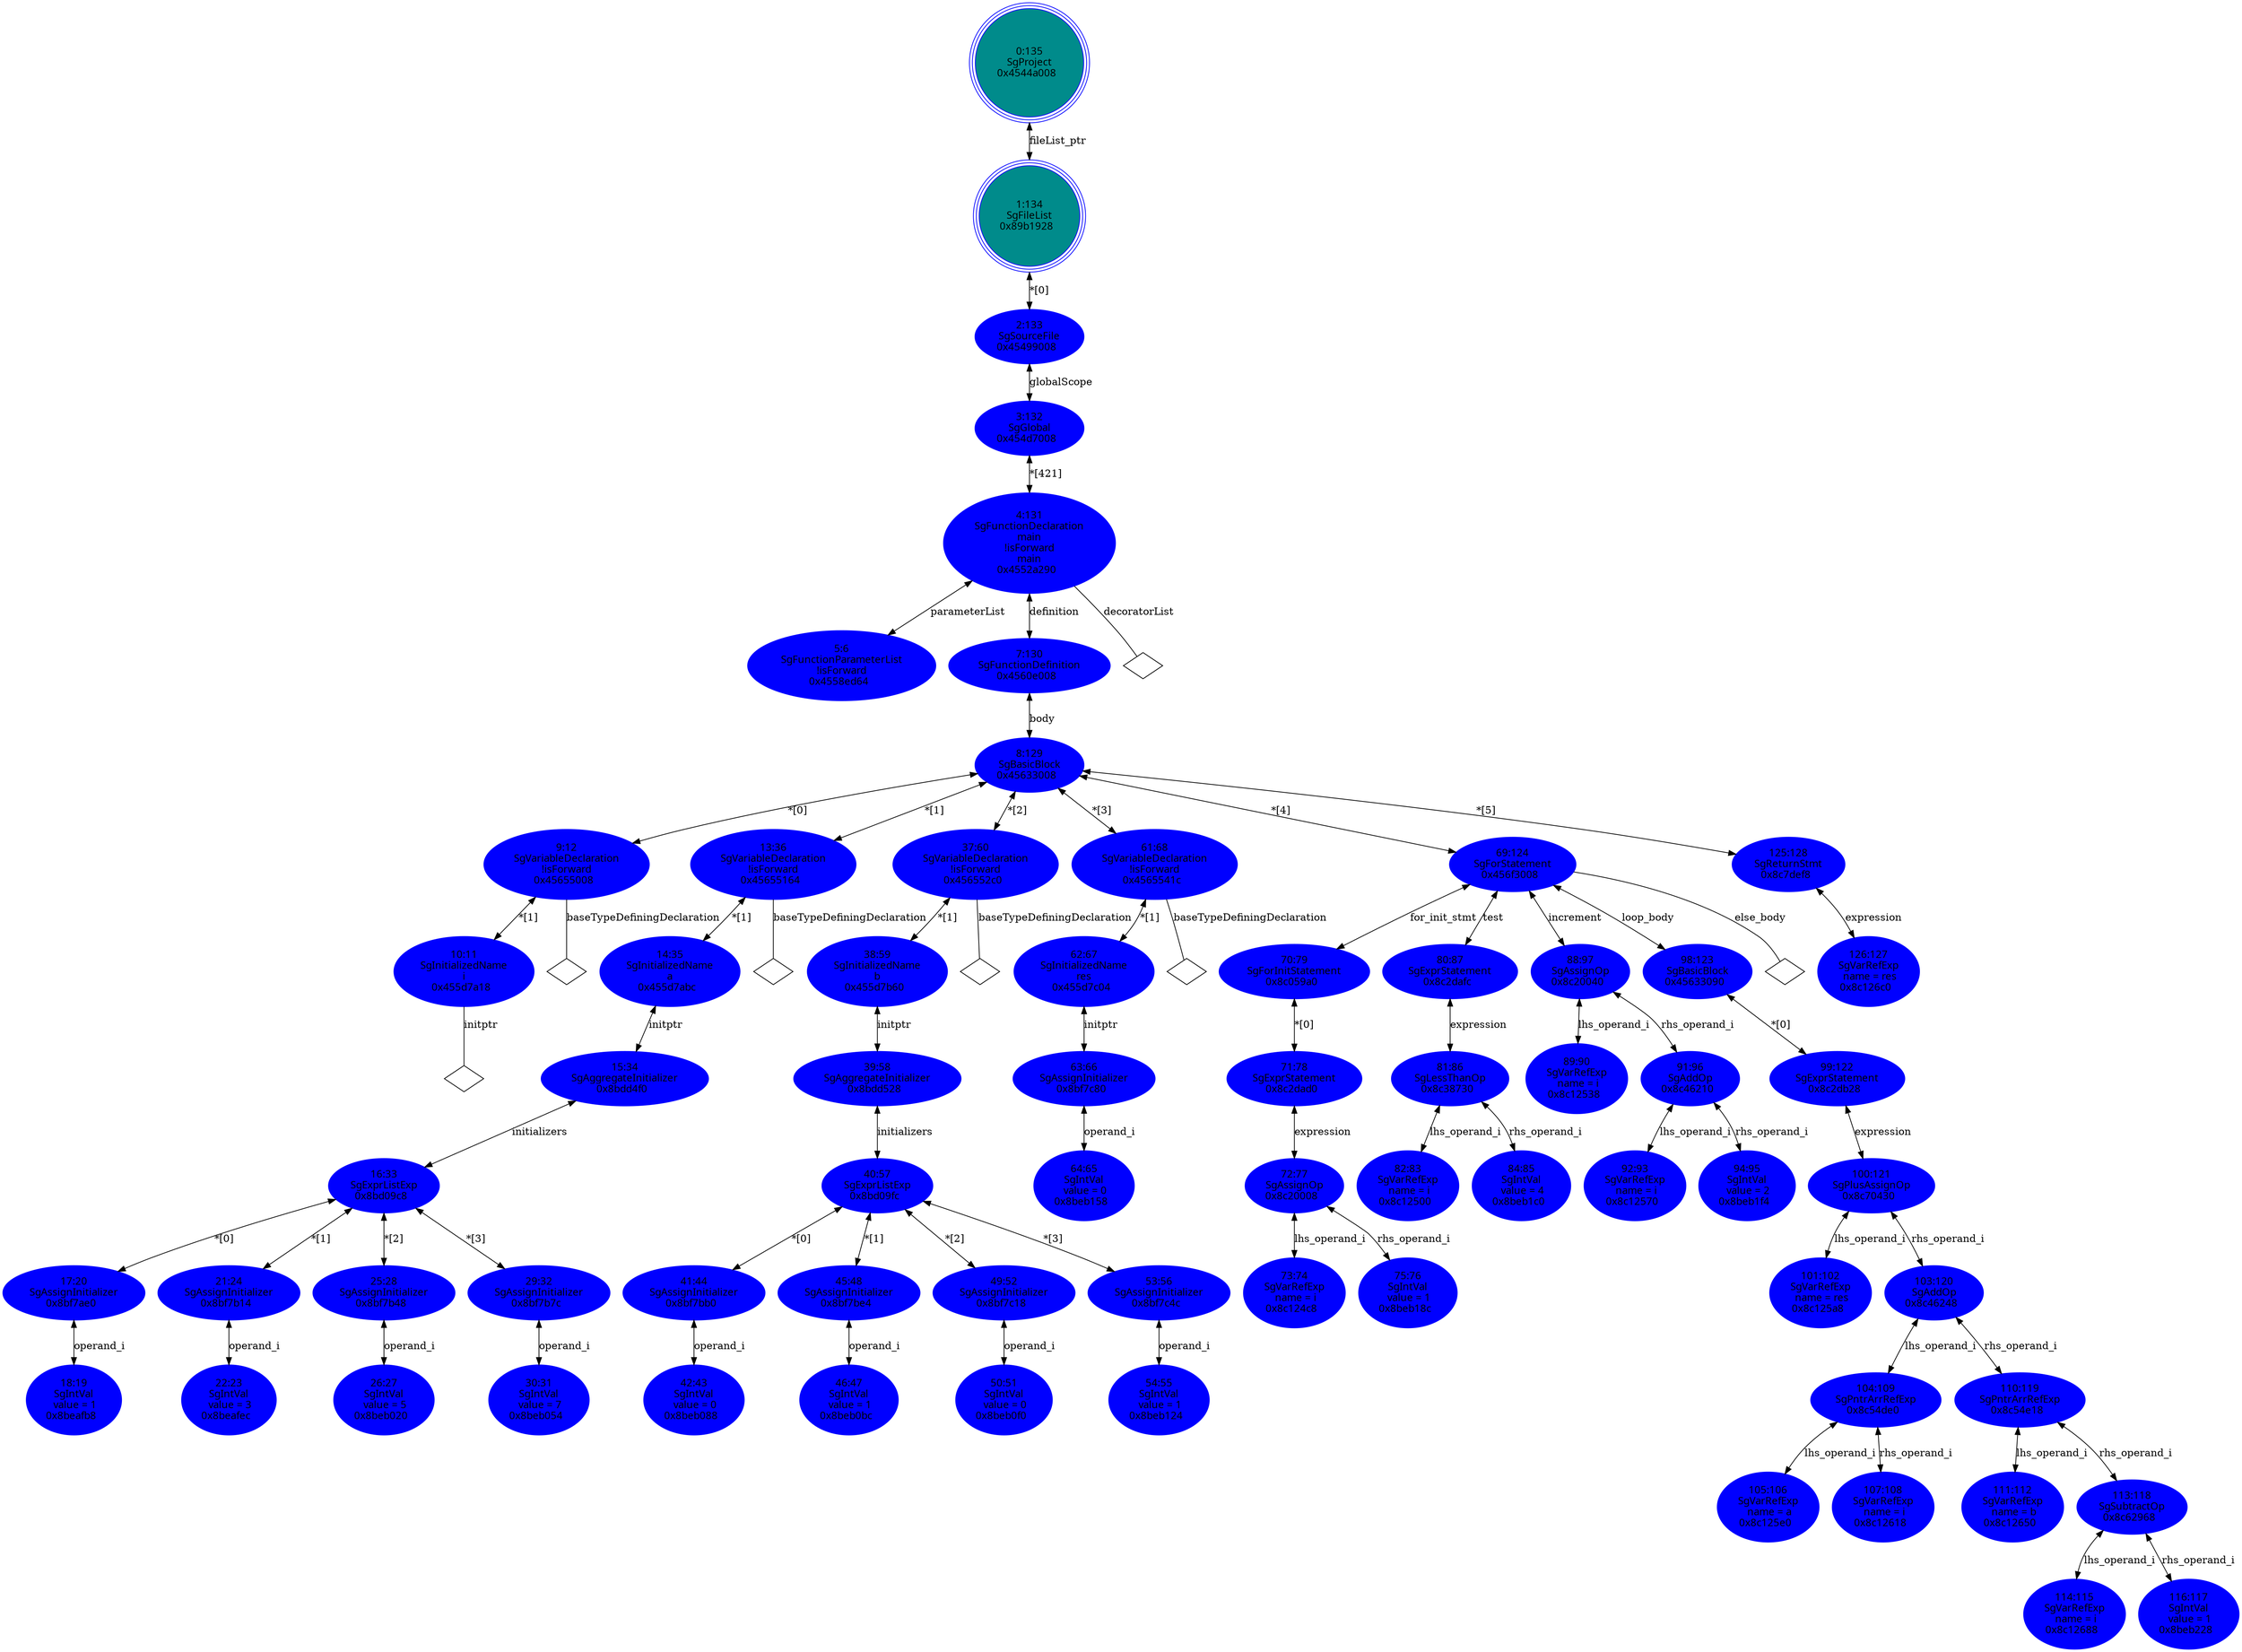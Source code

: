 digraph "GDOT/AST.dot" {
"0x4558ed64"[label="5:6\nSgFunctionParameterList\n!isForward\n0x4558ed64  " shape=ellipse,regular=0,URL="\N",tooltip="more info at \N",sides=6,peripheries=1,color="blue",fillcolor=blue1,fontname="7x13bold",fontcolor=black,style=filled];
"0x455d7a18"[label="10:11\nSgInitializedName\ni\n0x455d7a18  " shape=ellipse,regular=0,URL="\N",tooltip="more info at \N",sides=6,peripheries=1,color="blue",fillcolor=blue1,fontname="7x13bold",fontcolor=black,style=filled];
"0x455d7a18" -> "0x455d7a18__initptr__null"[label="initptr" dir=none ];
"0x455d7a18__initptr__null"[label="" shape=diamond ];
"0x45655008"[label="9:12\nSgVariableDeclaration\n!isForward\n0x45655008  " shape=ellipse,regular=0,URL="\N",tooltip="more info at \N",sides=6,peripheries=1,color="blue",fillcolor=blue1,fontname="7x13bold",fontcolor=black,style=filled];
"0x45655008" -> "0x45655008__baseTypeDefiningDeclaration__null"[label="baseTypeDefiningDeclaration" dir=none ];
"0x45655008__baseTypeDefiningDeclaration__null"[label="" shape=diamond ];
"0x45655008" -> "0x455d7a18"[label="*[1]" dir=both ];
"0x8beafb8"[label="18:19\nSgIntVal\n value = 1\n0x8beafb8  " shape=ellipse,regular=0,URL="\N",tooltip="more info at \N",sides=6,peripheries=1,color="blue",fillcolor=blue1,fontname="7x13bold",fontcolor=black,style=filled];
"0x8bf7ae0"[label="17:20\nSgAssignInitializer\n0x8bf7ae0  " shape=ellipse,regular=0,URL="\N",tooltip="more info at \N",sides=6,peripheries=1,color="blue",fillcolor=blue1,fontname="7x13bold",fontcolor=black,style=filled];
"0x8bf7ae0" -> "0x8beafb8"[label="operand_i" dir=both ];
"0x8beafec"[label="22:23\nSgIntVal\n value = 3\n0x8beafec  " shape=ellipse,regular=0,URL="\N",tooltip="more info at \N",sides=6,peripheries=1,color="blue",fillcolor=blue1,fontname="7x13bold",fontcolor=black,style=filled];
"0x8bf7b14"[label="21:24\nSgAssignInitializer\n0x8bf7b14  " shape=ellipse,regular=0,URL="\N",tooltip="more info at \N",sides=6,peripheries=1,color="blue",fillcolor=blue1,fontname="7x13bold",fontcolor=black,style=filled];
"0x8bf7b14" -> "0x8beafec"[label="operand_i" dir=both ];
"0x8beb020"[label="26:27\nSgIntVal\n value = 5\n0x8beb020  " shape=ellipse,regular=0,URL="\N",tooltip="more info at \N",sides=6,peripheries=1,color="blue",fillcolor=blue1,fontname="7x13bold",fontcolor=black,style=filled];
"0x8bf7b48"[label="25:28\nSgAssignInitializer\n0x8bf7b48  " shape=ellipse,regular=0,URL="\N",tooltip="more info at \N",sides=6,peripheries=1,color="blue",fillcolor=blue1,fontname="7x13bold",fontcolor=black,style=filled];
"0x8bf7b48" -> "0x8beb020"[label="operand_i" dir=both ];
"0x8beb054"[label="30:31\nSgIntVal\n value = 7\n0x8beb054  " shape=ellipse,regular=0,URL="\N",tooltip="more info at \N",sides=6,peripheries=1,color="blue",fillcolor=blue1,fontname="7x13bold",fontcolor=black,style=filled];
"0x8bf7b7c"[label="29:32\nSgAssignInitializer\n0x8bf7b7c  " shape=ellipse,regular=0,URL="\N",tooltip="more info at \N",sides=6,peripheries=1,color="blue",fillcolor=blue1,fontname="7x13bold",fontcolor=black,style=filled];
"0x8bf7b7c" -> "0x8beb054"[label="operand_i" dir=both ];
"0x8bd09c8"[label="16:33\nSgExprListExp\n0x8bd09c8  " shape=ellipse,regular=0,URL="\N",tooltip="more info at \N",sides=6,peripheries=1,color="blue",fillcolor=blue1,fontname="7x13bold",fontcolor=black,style=filled];
"0x8bd09c8" -> "0x8bf7ae0"[label="*[0]" dir=both ];
"0x8bd09c8" -> "0x8bf7b14"[label="*[1]" dir=both ];
"0x8bd09c8" -> "0x8bf7b48"[label="*[2]" dir=both ];
"0x8bd09c8" -> "0x8bf7b7c"[label="*[3]" dir=both ];
"0x8bdd4f0"[label="15:34\nSgAggregateInitializer\n0x8bdd4f0  " shape=ellipse,regular=0,URL="\N",tooltip="more info at \N",sides=6,peripheries=1,color="blue",fillcolor=blue1,fontname="7x13bold",fontcolor=black,style=filled];
"0x8bdd4f0" -> "0x8bd09c8"[label="initializers" dir=both ];
"0x455d7abc"[label="14:35\nSgInitializedName\na\n0x455d7abc  " shape=ellipse,regular=0,URL="\N",tooltip="more info at \N",sides=6,peripheries=1,color="blue",fillcolor=blue1,fontname="7x13bold",fontcolor=black,style=filled];
"0x455d7abc" -> "0x8bdd4f0"[label="initptr" dir=both ];
"0x45655164"[label="13:36\nSgVariableDeclaration\n!isForward\n0x45655164  " shape=ellipse,regular=0,URL="\N",tooltip="more info at \N",sides=6,peripheries=1,color="blue",fillcolor=blue1,fontname="7x13bold",fontcolor=black,style=filled];
"0x45655164" -> "0x45655164__baseTypeDefiningDeclaration__null"[label="baseTypeDefiningDeclaration" dir=none ];
"0x45655164__baseTypeDefiningDeclaration__null"[label="" shape=diamond ];
"0x45655164" -> "0x455d7abc"[label="*[1]" dir=both ];
"0x8beb088"[label="42:43\nSgIntVal\n value = 0\n0x8beb088  " shape=ellipse,regular=0,URL="\N",tooltip="more info at \N",sides=6,peripheries=1,color="blue",fillcolor=blue1,fontname="7x13bold",fontcolor=black,style=filled];
"0x8bf7bb0"[label="41:44\nSgAssignInitializer\n0x8bf7bb0  " shape=ellipse,regular=0,URL="\N",tooltip="more info at \N",sides=6,peripheries=1,color="blue",fillcolor=blue1,fontname="7x13bold",fontcolor=black,style=filled];
"0x8bf7bb0" -> "0x8beb088"[label="operand_i" dir=both ];
"0x8beb0bc"[label="46:47\nSgIntVal\n value = 1\n0x8beb0bc  " shape=ellipse,regular=0,URL="\N",tooltip="more info at \N",sides=6,peripheries=1,color="blue",fillcolor=blue1,fontname="7x13bold",fontcolor=black,style=filled];
"0x8bf7be4"[label="45:48\nSgAssignInitializer\n0x8bf7be4  " shape=ellipse,regular=0,URL="\N",tooltip="more info at \N",sides=6,peripheries=1,color="blue",fillcolor=blue1,fontname="7x13bold",fontcolor=black,style=filled];
"0x8bf7be4" -> "0x8beb0bc"[label="operand_i" dir=both ];
"0x8beb0f0"[label="50:51\nSgIntVal\n value = 0\n0x8beb0f0  " shape=ellipse,regular=0,URL="\N",tooltip="more info at \N",sides=6,peripheries=1,color="blue",fillcolor=blue1,fontname="7x13bold",fontcolor=black,style=filled];
"0x8bf7c18"[label="49:52\nSgAssignInitializer\n0x8bf7c18  " shape=ellipse,regular=0,URL="\N",tooltip="more info at \N",sides=6,peripheries=1,color="blue",fillcolor=blue1,fontname="7x13bold",fontcolor=black,style=filled];
"0x8bf7c18" -> "0x8beb0f0"[label="operand_i" dir=both ];
"0x8beb124"[label="54:55\nSgIntVal\n value = 1\n0x8beb124  " shape=ellipse,regular=0,URL="\N",tooltip="more info at \N",sides=6,peripheries=1,color="blue",fillcolor=blue1,fontname="7x13bold",fontcolor=black,style=filled];
"0x8bf7c4c"[label="53:56\nSgAssignInitializer\n0x8bf7c4c  " shape=ellipse,regular=0,URL="\N",tooltip="more info at \N",sides=6,peripheries=1,color="blue",fillcolor=blue1,fontname="7x13bold",fontcolor=black,style=filled];
"0x8bf7c4c" -> "0x8beb124"[label="operand_i" dir=both ];
"0x8bd09fc"[label="40:57\nSgExprListExp\n0x8bd09fc  " shape=ellipse,regular=0,URL="\N",tooltip="more info at \N",sides=6,peripheries=1,color="blue",fillcolor=blue1,fontname="7x13bold",fontcolor=black,style=filled];
"0x8bd09fc" -> "0x8bf7bb0"[label="*[0]" dir=both ];
"0x8bd09fc" -> "0x8bf7be4"[label="*[1]" dir=both ];
"0x8bd09fc" -> "0x8bf7c18"[label="*[2]" dir=both ];
"0x8bd09fc" -> "0x8bf7c4c"[label="*[3]" dir=both ];
"0x8bdd528"[label="39:58\nSgAggregateInitializer\n0x8bdd528  " shape=ellipse,regular=0,URL="\N",tooltip="more info at \N",sides=6,peripheries=1,color="blue",fillcolor=blue1,fontname="7x13bold",fontcolor=black,style=filled];
"0x8bdd528" -> "0x8bd09fc"[label="initializers" dir=both ];
"0x455d7b60"[label="38:59\nSgInitializedName\nb\n0x455d7b60  " shape=ellipse,regular=0,URL="\N",tooltip="more info at \N",sides=6,peripheries=1,color="blue",fillcolor=blue1,fontname="7x13bold",fontcolor=black,style=filled];
"0x455d7b60" -> "0x8bdd528"[label="initptr" dir=both ];
"0x456552c0"[label="37:60\nSgVariableDeclaration\n!isForward\n0x456552c0  " shape=ellipse,regular=0,URL="\N",tooltip="more info at \N",sides=6,peripheries=1,color="blue",fillcolor=blue1,fontname="7x13bold",fontcolor=black,style=filled];
"0x456552c0" -> "0x456552c0__baseTypeDefiningDeclaration__null"[label="baseTypeDefiningDeclaration" dir=none ];
"0x456552c0__baseTypeDefiningDeclaration__null"[label="" shape=diamond ];
"0x456552c0" -> "0x455d7b60"[label="*[1]" dir=both ];
"0x8beb158"[label="64:65\nSgIntVal\n value = 0\n0x8beb158  " shape=ellipse,regular=0,URL="\N",tooltip="more info at \N",sides=6,peripheries=1,color="blue",fillcolor=blue1,fontname="7x13bold",fontcolor=black,style=filled];
"0x8bf7c80"[label="63:66\nSgAssignInitializer\n0x8bf7c80  " shape=ellipse,regular=0,URL="\N",tooltip="more info at \N",sides=6,peripheries=1,color="blue",fillcolor=blue1,fontname="7x13bold",fontcolor=black,style=filled];
"0x8bf7c80" -> "0x8beb158"[label="operand_i" dir=both ];
"0x455d7c04"[label="62:67\nSgInitializedName\nres\n0x455d7c04  " shape=ellipse,regular=0,URL="\N",tooltip="more info at \N",sides=6,peripheries=1,color="blue",fillcolor=blue1,fontname="7x13bold",fontcolor=black,style=filled];
"0x455d7c04" -> "0x8bf7c80"[label="initptr" dir=both ];
"0x4565541c"[label="61:68\nSgVariableDeclaration\n!isForward\n0x4565541c  " shape=ellipse,regular=0,URL="\N",tooltip="more info at \N",sides=6,peripheries=1,color="blue",fillcolor=blue1,fontname="7x13bold",fontcolor=black,style=filled];
"0x4565541c" -> "0x4565541c__baseTypeDefiningDeclaration__null"[label="baseTypeDefiningDeclaration" dir=none ];
"0x4565541c__baseTypeDefiningDeclaration__null"[label="" shape=diamond ];
"0x4565541c" -> "0x455d7c04"[label="*[1]" dir=both ];
"0x8c124c8"[label="73:74\nSgVarRefExp\n name = i\n0x8c124c8  " shape=ellipse,regular=0,URL="\N",tooltip="more info at \N",sides=6,peripheries=1,color="blue",fillcolor=blue1,fontname="7x13bold",fontcolor=black,style=filled];
"0x8beb18c"[label="75:76\nSgIntVal\n value = 1\n0x8beb18c  " shape=ellipse,regular=0,URL="\N",tooltip="more info at \N",sides=6,peripheries=1,color="blue",fillcolor=blue1,fontname="7x13bold",fontcolor=black,style=filled];
"0x8c20008"[label="72:77\nSgAssignOp\n0x8c20008  " shape=ellipse,regular=0,URL="\N",tooltip="more info at \N",sides=6,peripheries=1,color="blue",fillcolor=blue1,fontname="7x13bold",fontcolor=black,style=filled];
"0x8c20008" -> "0x8c124c8"[label="lhs_operand_i" dir=both ];
"0x8c20008" -> "0x8beb18c"[label="rhs_operand_i" dir=both ];
"0x8c2dad0"[label="71:78\nSgExprStatement\n0x8c2dad0  " shape=ellipse,regular=0,URL="\N",tooltip="more info at \N",sides=6,peripheries=1,color="blue",fillcolor=blue1,fontname="7x13bold",fontcolor=black,style=filled];
"0x8c2dad0" -> "0x8c20008"[label="expression" dir=both ];
"0x8c059a0"[label="70:79\nSgForInitStatement\n0x8c059a0  " shape=ellipse,regular=0,URL="\N",tooltip="more info at \N",sides=6,peripheries=1,color="blue",fillcolor=blue1,fontname="7x13bold",fontcolor=black,style=filled];
"0x8c059a0" -> "0x8c2dad0"[label="*[0]" dir=both ];
"0x8c12500"[label="82:83\nSgVarRefExp\n name = i\n0x8c12500  " shape=ellipse,regular=0,URL="\N",tooltip="more info at \N",sides=6,peripheries=1,color="blue",fillcolor=blue1,fontname="7x13bold",fontcolor=black,style=filled];
"0x8beb1c0"[label="84:85\nSgIntVal\n value = 4\n0x8beb1c0  " shape=ellipse,regular=0,URL="\N",tooltip="more info at \N",sides=6,peripheries=1,color="blue",fillcolor=blue1,fontname="7x13bold",fontcolor=black,style=filled];
"0x8c38730"[label="81:86\nSgLessThanOp\n0x8c38730  " shape=ellipse,regular=0,URL="\N",tooltip="more info at \N",sides=6,peripheries=1,color="blue",fillcolor=blue1,fontname="7x13bold",fontcolor=black,style=filled];
"0x8c38730" -> "0x8c12500"[label="lhs_operand_i" dir=both ];
"0x8c38730" -> "0x8beb1c0"[label="rhs_operand_i" dir=both ];
"0x8c2dafc"[label="80:87\nSgExprStatement\n0x8c2dafc  " shape=ellipse,regular=0,URL="\N",tooltip="more info at \N",sides=6,peripheries=1,color="blue",fillcolor=blue1,fontname="7x13bold",fontcolor=black,style=filled];
"0x8c2dafc" -> "0x8c38730"[label="expression" dir=both ];
"0x8c12538"[label="89:90\nSgVarRefExp\n name = i\n0x8c12538  " shape=ellipse,regular=0,URL="\N",tooltip="more info at \N",sides=6,peripheries=1,color="blue",fillcolor=blue1,fontname="7x13bold",fontcolor=black,style=filled];
"0x8c12570"[label="92:93\nSgVarRefExp\n name = i\n0x8c12570  " shape=ellipse,regular=0,URL="\N",tooltip="more info at \N",sides=6,peripheries=1,color="blue",fillcolor=blue1,fontname="7x13bold",fontcolor=black,style=filled];
"0x8beb1f4"[label="94:95\nSgIntVal\n value = 2\n0x8beb1f4  " shape=ellipse,regular=0,URL="\N",tooltip="more info at \N",sides=6,peripheries=1,color="blue",fillcolor=blue1,fontname="7x13bold",fontcolor=black,style=filled];
"0x8c46210"[label="91:96\nSgAddOp\n0x8c46210  " shape=ellipse,regular=0,URL="\N",tooltip="more info at \N",sides=6,peripheries=1,color="blue",fillcolor=blue1,fontname="7x13bold",fontcolor=black,style=filled];
"0x8c46210" -> "0x8c12570"[label="lhs_operand_i" dir=both ];
"0x8c46210" -> "0x8beb1f4"[label="rhs_operand_i" dir=both ];
"0x8c20040"[label="88:97\nSgAssignOp\n0x8c20040  " shape=ellipse,regular=0,URL="\N",tooltip="more info at \N",sides=6,peripheries=1,color="blue",fillcolor=blue1,fontname="7x13bold",fontcolor=black,style=filled];
"0x8c20040" -> "0x8c12538"[label="lhs_operand_i" dir=both ];
"0x8c20040" -> "0x8c46210"[label="rhs_operand_i" dir=both ];
"0x8c125a8"[label="101:102\nSgVarRefExp\n name = res\n0x8c125a8  " shape=ellipse,regular=0,URL="\N",tooltip="more info at \N",sides=6,peripheries=1,color="blue",fillcolor=blue1,fontname="7x13bold",fontcolor=black,style=filled];
"0x8c125e0"[label="105:106\nSgVarRefExp\n name = a\n0x8c125e0  " shape=ellipse,regular=0,URL="\N",tooltip="more info at \N",sides=6,peripheries=1,color="blue",fillcolor=blue1,fontname="7x13bold",fontcolor=black,style=filled];
"0x8c12618"[label="107:108\nSgVarRefExp\n name = i\n0x8c12618  " shape=ellipse,regular=0,URL="\N",tooltip="more info at \N",sides=6,peripheries=1,color="blue",fillcolor=blue1,fontname="7x13bold",fontcolor=black,style=filled];
"0x8c54de0"[label="104:109\nSgPntrArrRefExp\n0x8c54de0  " shape=ellipse,regular=0,URL="\N",tooltip="more info at \N",sides=6,peripheries=1,color="blue",fillcolor=blue1,fontname="7x13bold",fontcolor=black,style=filled];
"0x8c54de0" -> "0x8c125e0"[label="lhs_operand_i" dir=both ];
"0x8c54de0" -> "0x8c12618"[label="rhs_operand_i" dir=both ];
"0x8c12650"[label="111:112\nSgVarRefExp\n name = b\n0x8c12650  " shape=ellipse,regular=0,URL="\N",tooltip="more info at \N",sides=6,peripheries=1,color="blue",fillcolor=blue1,fontname="7x13bold",fontcolor=black,style=filled];
"0x8c12688"[label="114:115\nSgVarRefExp\n name = i\n0x8c12688  " shape=ellipse,regular=0,URL="\N",tooltip="more info at \N",sides=6,peripheries=1,color="blue",fillcolor=blue1,fontname="7x13bold",fontcolor=black,style=filled];
"0x8beb228"[label="116:117\nSgIntVal\n value = 1\n0x8beb228  " shape=ellipse,regular=0,URL="\N",tooltip="more info at \N",sides=6,peripheries=1,color="blue",fillcolor=blue1,fontname="7x13bold",fontcolor=black,style=filled];
"0x8c62968"[label="113:118\nSgSubtractOp\n0x8c62968  " shape=ellipse,regular=0,URL="\N",tooltip="more info at \N",sides=6,peripheries=1,color="blue",fillcolor=blue1,fontname="7x13bold",fontcolor=black,style=filled];
"0x8c62968" -> "0x8c12688"[label="lhs_operand_i" dir=both ];
"0x8c62968" -> "0x8beb228"[label="rhs_operand_i" dir=both ];
"0x8c54e18"[label="110:119\nSgPntrArrRefExp\n0x8c54e18  " shape=ellipse,regular=0,URL="\N",tooltip="more info at \N",sides=6,peripheries=1,color="blue",fillcolor=blue1,fontname="7x13bold",fontcolor=black,style=filled];
"0x8c54e18" -> "0x8c12650"[label="lhs_operand_i" dir=both ];
"0x8c54e18" -> "0x8c62968"[label="rhs_operand_i" dir=both ];
"0x8c46248"[label="103:120\nSgAddOp\n0x8c46248  " shape=ellipse,regular=0,URL="\N",tooltip="more info at \N",sides=6,peripheries=1,color="blue",fillcolor=blue1,fontname="7x13bold",fontcolor=black,style=filled];
"0x8c46248" -> "0x8c54de0"[label="lhs_operand_i" dir=both ];
"0x8c46248" -> "0x8c54e18"[label="rhs_operand_i" dir=both ];
"0x8c70430"[label="100:121\nSgPlusAssignOp\n0x8c70430  " shape=ellipse,regular=0,URL="\N",tooltip="more info at \N",sides=6,peripheries=1,color="blue",fillcolor=blue1,fontname="7x13bold",fontcolor=black,style=filled];
"0x8c70430" -> "0x8c125a8"[label="lhs_operand_i" dir=both ];
"0x8c70430" -> "0x8c46248"[label="rhs_operand_i" dir=both ];
"0x8c2db28"[label="99:122\nSgExprStatement\n0x8c2db28  " shape=ellipse,regular=0,URL="\N",tooltip="more info at \N",sides=6,peripheries=1,color="blue",fillcolor=blue1,fontname="7x13bold",fontcolor=black,style=filled];
"0x8c2db28" -> "0x8c70430"[label="expression" dir=both ];
"0x45633090"[label="98:123\nSgBasicBlock\n0x45633090  " shape=ellipse,regular=0,URL="\N",tooltip="more info at \N",sides=6,peripheries=1,color="blue",fillcolor=blue1,fontname="7x13bold",fontcolor=black,style=filled];
"0x45633090" -> "0x8c2db28"[label="*[0]" dir=both ];
"0x456f3008"[label="69:124\nSgForStatement\n0x456f3008  " shape=ellipse,regular=0,URL="\N",tooltip="more info at \N",sides=6,peripheries=1,color="blue",fillcolor=blue1,fontname="7x13bold",fontcolor=black,style=filled];
"0x456f3008" -> "0x8c059a0"[label="for_init_stmt" dir=both ];
"0x456f3008" -> "0x8c2dafc"[label="test" dir=both ];
"0x456f3008" -> "0x8c20040"[label="increment" dir=both ];
"0x456f3008" -> "0x45633090"[label="loop_body" dir=both ];
"0x456f3008" -> "0x456f3008__else_body__null"[label="else_body" dir=none ];
"0x456f3008__else_body__null"[label="" shape=diamond ];
"0x8c126c0"[label="126:127\nSgVarRefExp\n name = res\n0x8c126c0  " shape=ellipse,regular=0,URL="\N",tooltip="more info at \N",sides=6,peripheries=1,color="blue",fillcolor=blue1,fontname="7x13bold",fontcolor=black,style=filled];
"0x8c7def8"[label="125:128\nSgReturnStmt\n0x8c7def8  " shape=ellipse,regular=0,URL="\N",tooltip="more info at \N",sides=6,peripheries=1,color="blue",fillcolor=blue1,fontname="7x13bold",fontcolor=black,style=filled];
"0x8c7def8" -> "0x8c126c0"[label="expression" dir=both ];
"0x45633008"[label="8:129\nSgBasicBlock\n0x45633008  " shape=ellipse,regular=0,URL="\N",tooltip="more info at \N",sides=6,peripheries=1,color="blue",fillcolor=blue1,fontname="7x13bold",fontcolor=black,style=filled];
"0x45633008" -> "0x45655008"[label="*[0]" dir=both ];
"0x45633008" -> "0x45655164"[label="*[1]" dir=both ];
"0x45633008" -> "0x456552c0"[label="*[2]" dir=both ];
"0x45633008" -> "0x4565541c"[label="*[3]" dir=both ];
"0x45633008" -> "0x456f3008"[label="*[4]" dir=both ];
"0x45633008" -> "0x8c7def8"[label="*[5]" dir=both ];
"0x4560e008"[label="7:130\nSgFunctionDefinition\n0x4560e008  " shape=ellipse,regular=0,URL="\N",tooltip="more info at \N",sides=6,peripheries=1,color="blue",fillcolor=blue1,fontname="7x13bold",fontcolor=black,style=filled];
"0x4560e008" -> "0x45633008"[label="body" dir=both ];
"0x4552a290"[label="4:131\nSgFunctionDeclaration\nmain\n!isForward\nmain\n0x4552a290  " shape=ellipse,regular=0,URL="\N",tooltip="more info at \N",sides=6,peripheries=1,color="blue",fillcolor=blue1,fontname="7x13bold",fontcolor=black,style=filled];
"0x4552a290" -> "0x4558ed64"[label="parameterList" dir=both ];
"0x4552a290" -> "0x4552a290__decoratorList__null"[label="decoratorList" dir=none ];
"0x4552a290__decoratorList__null"[label="" shape=diamond ];
"0x4552a290" -> "0x4560e008"[label="definition" dir=both ];
"0x454d7008"[label="3:132\nSgGlobal\n0x454d7008  " shape=ellipse,regular=0,URL="\N",tooltip="more info at \N",sides=6,peripheries=1,color="blue",fillcolor=blue1,fontname="7x13bold",fontcolor=black,style=filled];
"0x454d7008" -> "0x4552a290"[label="*[421]" dir=both ];
"0x45499008"[label="2:133\nSgSourceFile\n0x45499008  " shape=ellipse,regular=0,URL="\N",tooltip="more info at \N",sides=6,peripheries=1,color="blue",fillcolor=blue1,fontname="7x13bold",fontcolor=black,style=filled];
"0x45499008" -> "0x454d7008"[label="globalScope" dir=both ];
"0x89b1928"[label="1:134\nSgFileList\n0x89b1928  " shape=circle,regular=0,URL="\N",tooltip="more info at \N",sides=6,peripheries=3,color="blue",fillcolor=cyan4,fontname="12x24bold",fontcolor=black,style=filled];
"0x89b1928" -> "0x45499008"[label="*[0]" dir=both ];
"0x4544a008"[label="0:135\nSgProject\n0x4544a008  " shape=circle,regular=0,URL="\N",tooltip="more info at \N",sides=6,peripheries=3,color="blue",fillcolor=cyan4,fontname="12x24bold",fontcolor=black,style=filled];
"0x4544a008" -> "0x89b1928"[label="fileList_ptr" dir=both ];
}
